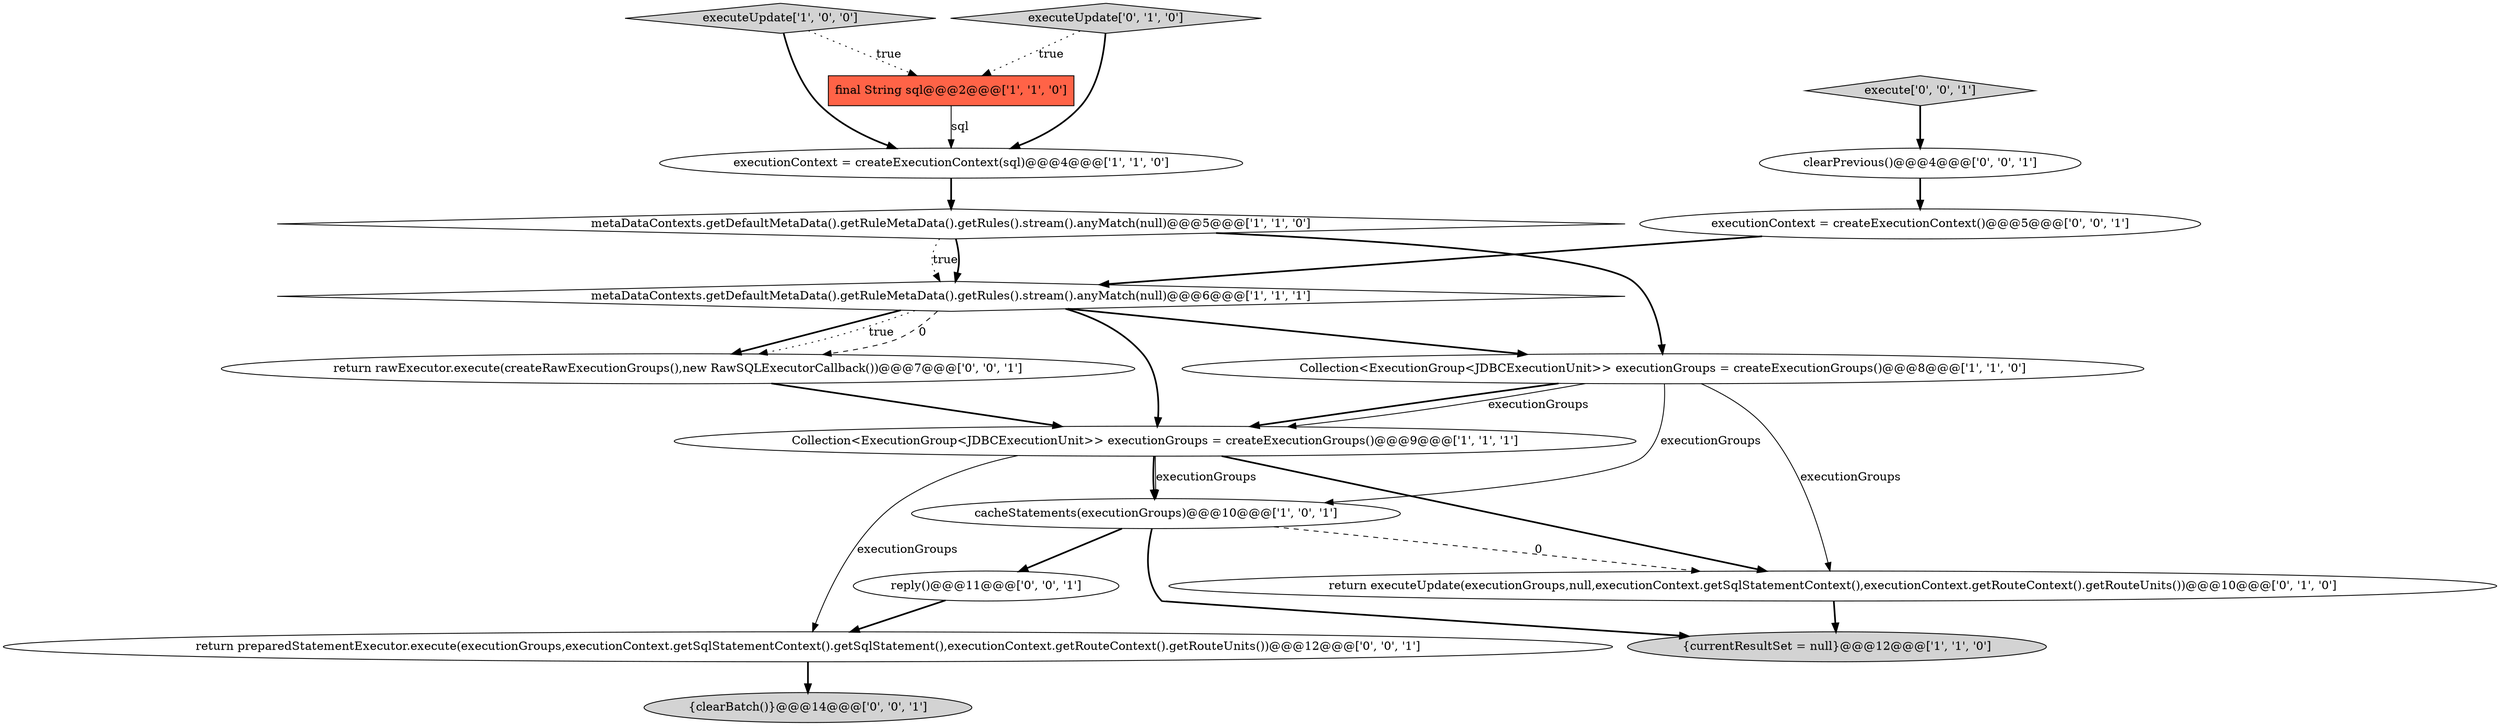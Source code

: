 digraph {
2 [style = filled, label = "Collection<ExecutionGroup<JDBCExecutionUnit>> executionGroups = createExecutionGroups()@@@9@@@['1', '1', '1']", fillcolor = white, shape = ellipse image = "AAA0AAABBB1BBB"];
7 [style = filled, label = "cacheStatements(executionGroups)@@@10@@@['1', '0', '1']", fillcolor = white, shape = ellipse image = "AAA0AAABBB1BBB"];
14 [style = filled, label = "return rawExecutor.execute(createRawExecutionGroups(),new RawSQLExecutorCallback())@@@7@@@['0', '0', '1']", fillcolor = white, shape = ellipse image = "AAA0AAABBB3BBB"];
4 [style = filled, label = "executeUpdate['1', '0', '0']", fillcolor = lightgray, shape = diamond image = "AAA0AAABBB1BBB"];
16 [style = filled, label = "execute['0', '0', '1']", fillcolor = lightgray, shape = diamond image = "AAA0AAABBB3BBB"];
1 [style = filled, label = "executionContext = createExecutionContext(sql)@@@4@@@['1', '1', '0']", fillcolor = white, shape = ellipse image = "AAA0AAABBB1BBB"];
0 [style = filled, label = "final String sql@@@2@@@['1', '1', '0']", fillcolor = tomato, shape = box image = "AAA0AAABBB1BBB"];
10 [style = filled, label = "executeUpdate['0', '1', '0']", fillcolor = lightgray, shape = diamond image = "AAA0AAABBB2BBB"];
3 [style = filled, label = "metaDataContexts.getDefaultMetaData().getRuleMetaData().getRules().stream().anyMatch(null)@@@6@@@['1', '1', '1']", fillcolor = white, shape = diamond image = "AAA0AAABBB1BBB"];
13 [style = filled, label = "reply()@@@11@@@['0', '0', '1']", fillcolor = white, shape = ellipse image = "AAA0AAABBB3BBB"];
5 [style = filled, label = "metaDataContexts.getDefaultMetaData().getRuleMetaData().getRules().stream().anyMatch(null)@@@5@@@['1', '1', '0']", fillcolor = white, shape = diamond image = "AAA0AAABBB1BBB"];
6 [style = filled, label = "Collection<ExecutionGroup<JDBCExecutionUnit>> executionGroups = createExecutionGroups()@@@8@@@['1', '1', '0']", fillcolor = white, shape = ellipse image = "AAA0AAABBB1BBB"];
11 [style = filled, label = "executionContext = createExecutionContext()@@@5@@@['0', '0', '1']", fillcolor = white, shape = ellipse image = "AAA0AAABBB3BBB"];
12 [style = filled, label = "clearPrevious()@@@4@@@['0', '0', '1']", fillcolor = white, shape = ellipse image = "AAA0AAABBB3BBB"];
9 [style = filled, label = "return executeUpdate(executionGroups,null,executionContext.getSqlStatementContext(),executionContext.getRouteContext().getRouteUnits())@@@10@@@['0', '1', '0']", fillcolor = white, shape = ellipse image = "AAA1AAABBB2BBB"];
8 [style = filled, label = "{currentResultSet = null}@@@12@@@['1', '1', '0']", fillcolor = lightgray, shape = ellipse image = "AAA0AAABBB1BBB"];
15 [style = filled, label = "{clearBatch()}@@@14@@@['0', '0', '1']", fillcolor = lightgray, shape = ellipse image = "AAA0AAABBB3BBB"];
17 [style = filled, label = "return preparedStatementExecutor.execute(executionGroups,executionContext.getSqlStatementContext().getSqlStatement(),executionContext.getRouteContext().getRouteUnits())@@@12@@@['0', '0', '1']", fillcolor = white, shape = ellipse image = "AAA0AAABBB3BBB"];
11->3 [style = bold, label=""];
3->14 [style = bold, label=""];
7->8 [style = bold, label=""];
3->2 [style = bold, label=""];
2->7 [style = bold, label=""];
13->17 [style = bold, label=""];
5->3 [style = dotted, label="true"];
3->14 [style = dotted, label="true"];
3->14 [style = dashed, label="0"];
2->7 [style = solid, label="executionGroups"];
2->17 [style = solid, label="executionGroups"];
10->0 [style = dotted, label="true"];
4->0 [style = dotted, label="true"];
6->7 [style = solid, label="executionGroups"];
4->1 [style = bold, label=""];
6->2 [style = bold, label=""];
3->6 [style = bold, label=""];
7->13 [style = bold, label=""];
7->9 [style = dashed, label="0"];
16->12 [style = bold, label=""];
10->1 [style = bold, label=""];
2->9 [style = bold, label=""];
0->1 [style = solid, label="sql"];
17->15 [style = bold, label=""];
6->2 [style = solid, label="executionGroups"];
14->2 [style = bold, label=""];
12->11 [style = bold, label=""];
5->3 [style = bold, label=""];
9->8 [style = bold, label=""];
6->9 [style = solid, label="executionGroups"];
5->6 [style = bold, label=""];
1->5 [style = bold, label=""];
}
